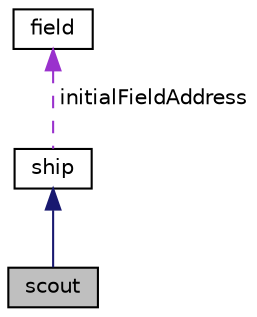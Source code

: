 digraph "scout"
{
 // LATEX_PDF_SIZE
  edge [fontname="Helvetica",fontsize="10",labelfontname="Helvetica",labelfontsize="10"];
  node [fontname="Helvetica",fontsize="10",shape=record];
  Node1 [label="scout",height=0.2,width=0.4,color="black", fillcolor="grey75", style="filled", fontcolor="black",tooltip=" "];
  Node2 -> Node1 [dir="back",color="midnightblue",fontsize="10",style="solid",fontname="Helvetica"];
  Node2 [label="ship",height=0.2,width=0.4,color="black", fillcolor="white", style="filled",URL="$classship.html",tooltip=" "];
  Node3 -> Node2 [dir="back",color="darkorchid3",fontsize="10",style="dashed",label=" initialFieldAddress" ,fontname="Helvetica"];
  Node3 [label="field",height=0.2,width=0.4,color="black", fillcolor="white", style="filled",URL="$classfield.html",tooltip=" "];
}
